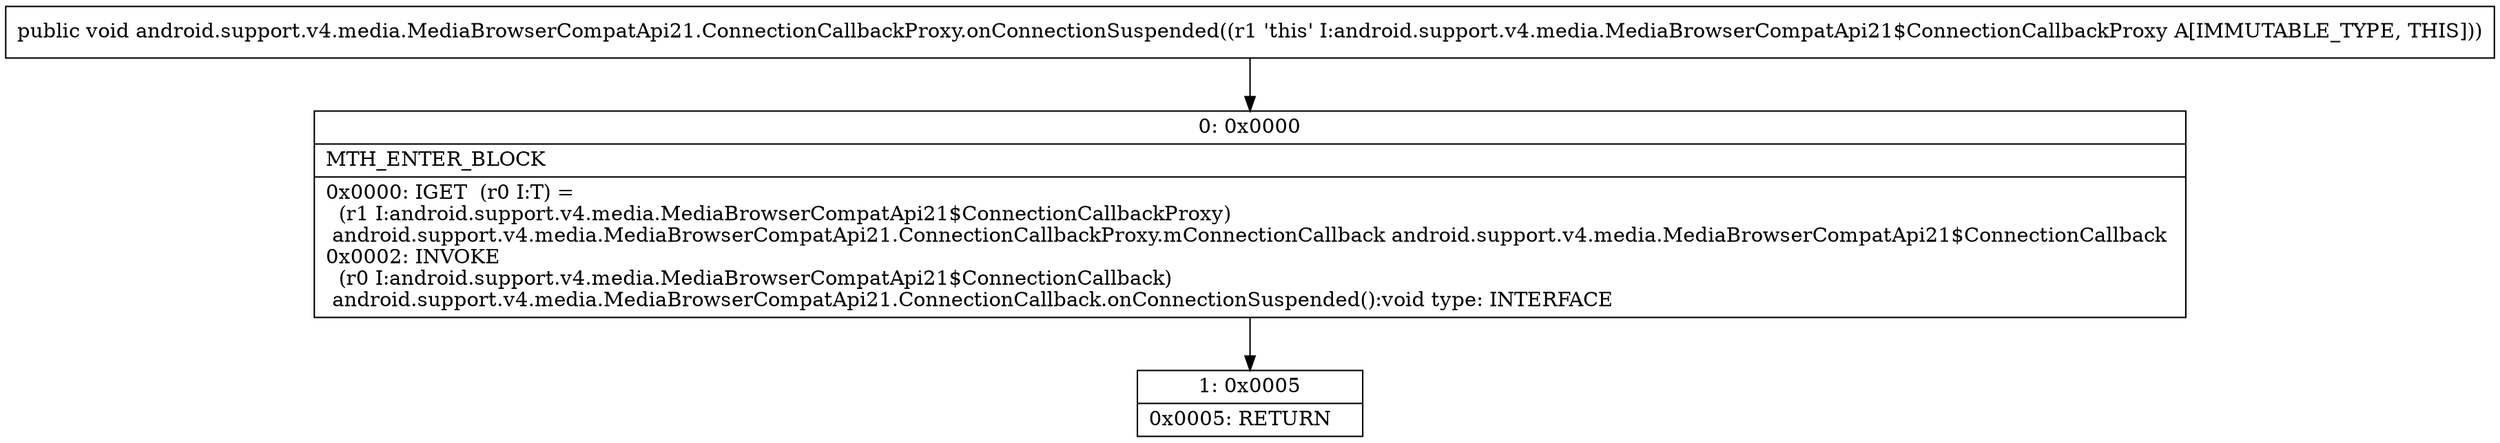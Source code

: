 digraph "CFG forandroid.support.v4.media.MediaBrowserCompatApi21.ConnectionCallbackProxy.onConnectionSuspended()V" {
Node_0 [shape=record,label="{0\:\ 0x0000|MTH_ENTER_BLOCK\l|0x0000: IGET  (r0 I:T) = \l  (r1 I:android.support.v4.media.MediaBrowserCompatApi21$ConnectionCallbackProxy)\l android.support.v4.media.MediaBrowserCompatApi21.ConnectionCallbackProxy.mConnectionCallback android.support.v4.media.MediaBrowserCompatApi21$ConnectionCallback \l0x0002: INVOKE  \l  (r0 I:android.support.v4.media.MediaBrowserCompatApi21$ConnectionCallback)\l android.support.v4.media.MediaBrowserCompatApi21.ConnectionCallback.onConnectionSuspended():void type: INTERFACE \l}"];
Node_1 [shape=record,label="{1\:\ 0x0005|0x0005: RETURN   \l}"];
MethodNode[shape=record,label="{public void android.support.v4.media.MediaBrowserCompatApi21.ConnectionCallbackProxy.onConnectionSuspended((r1 'this' I:android.support.v4.media.MediaBrowserCompatApi21$ConnectionCallbackProxy A[IMMUTABLE_TYPE, THIS])) }"];
MethodNode -> Node_0;
Node_0 -> Node_1;
}

